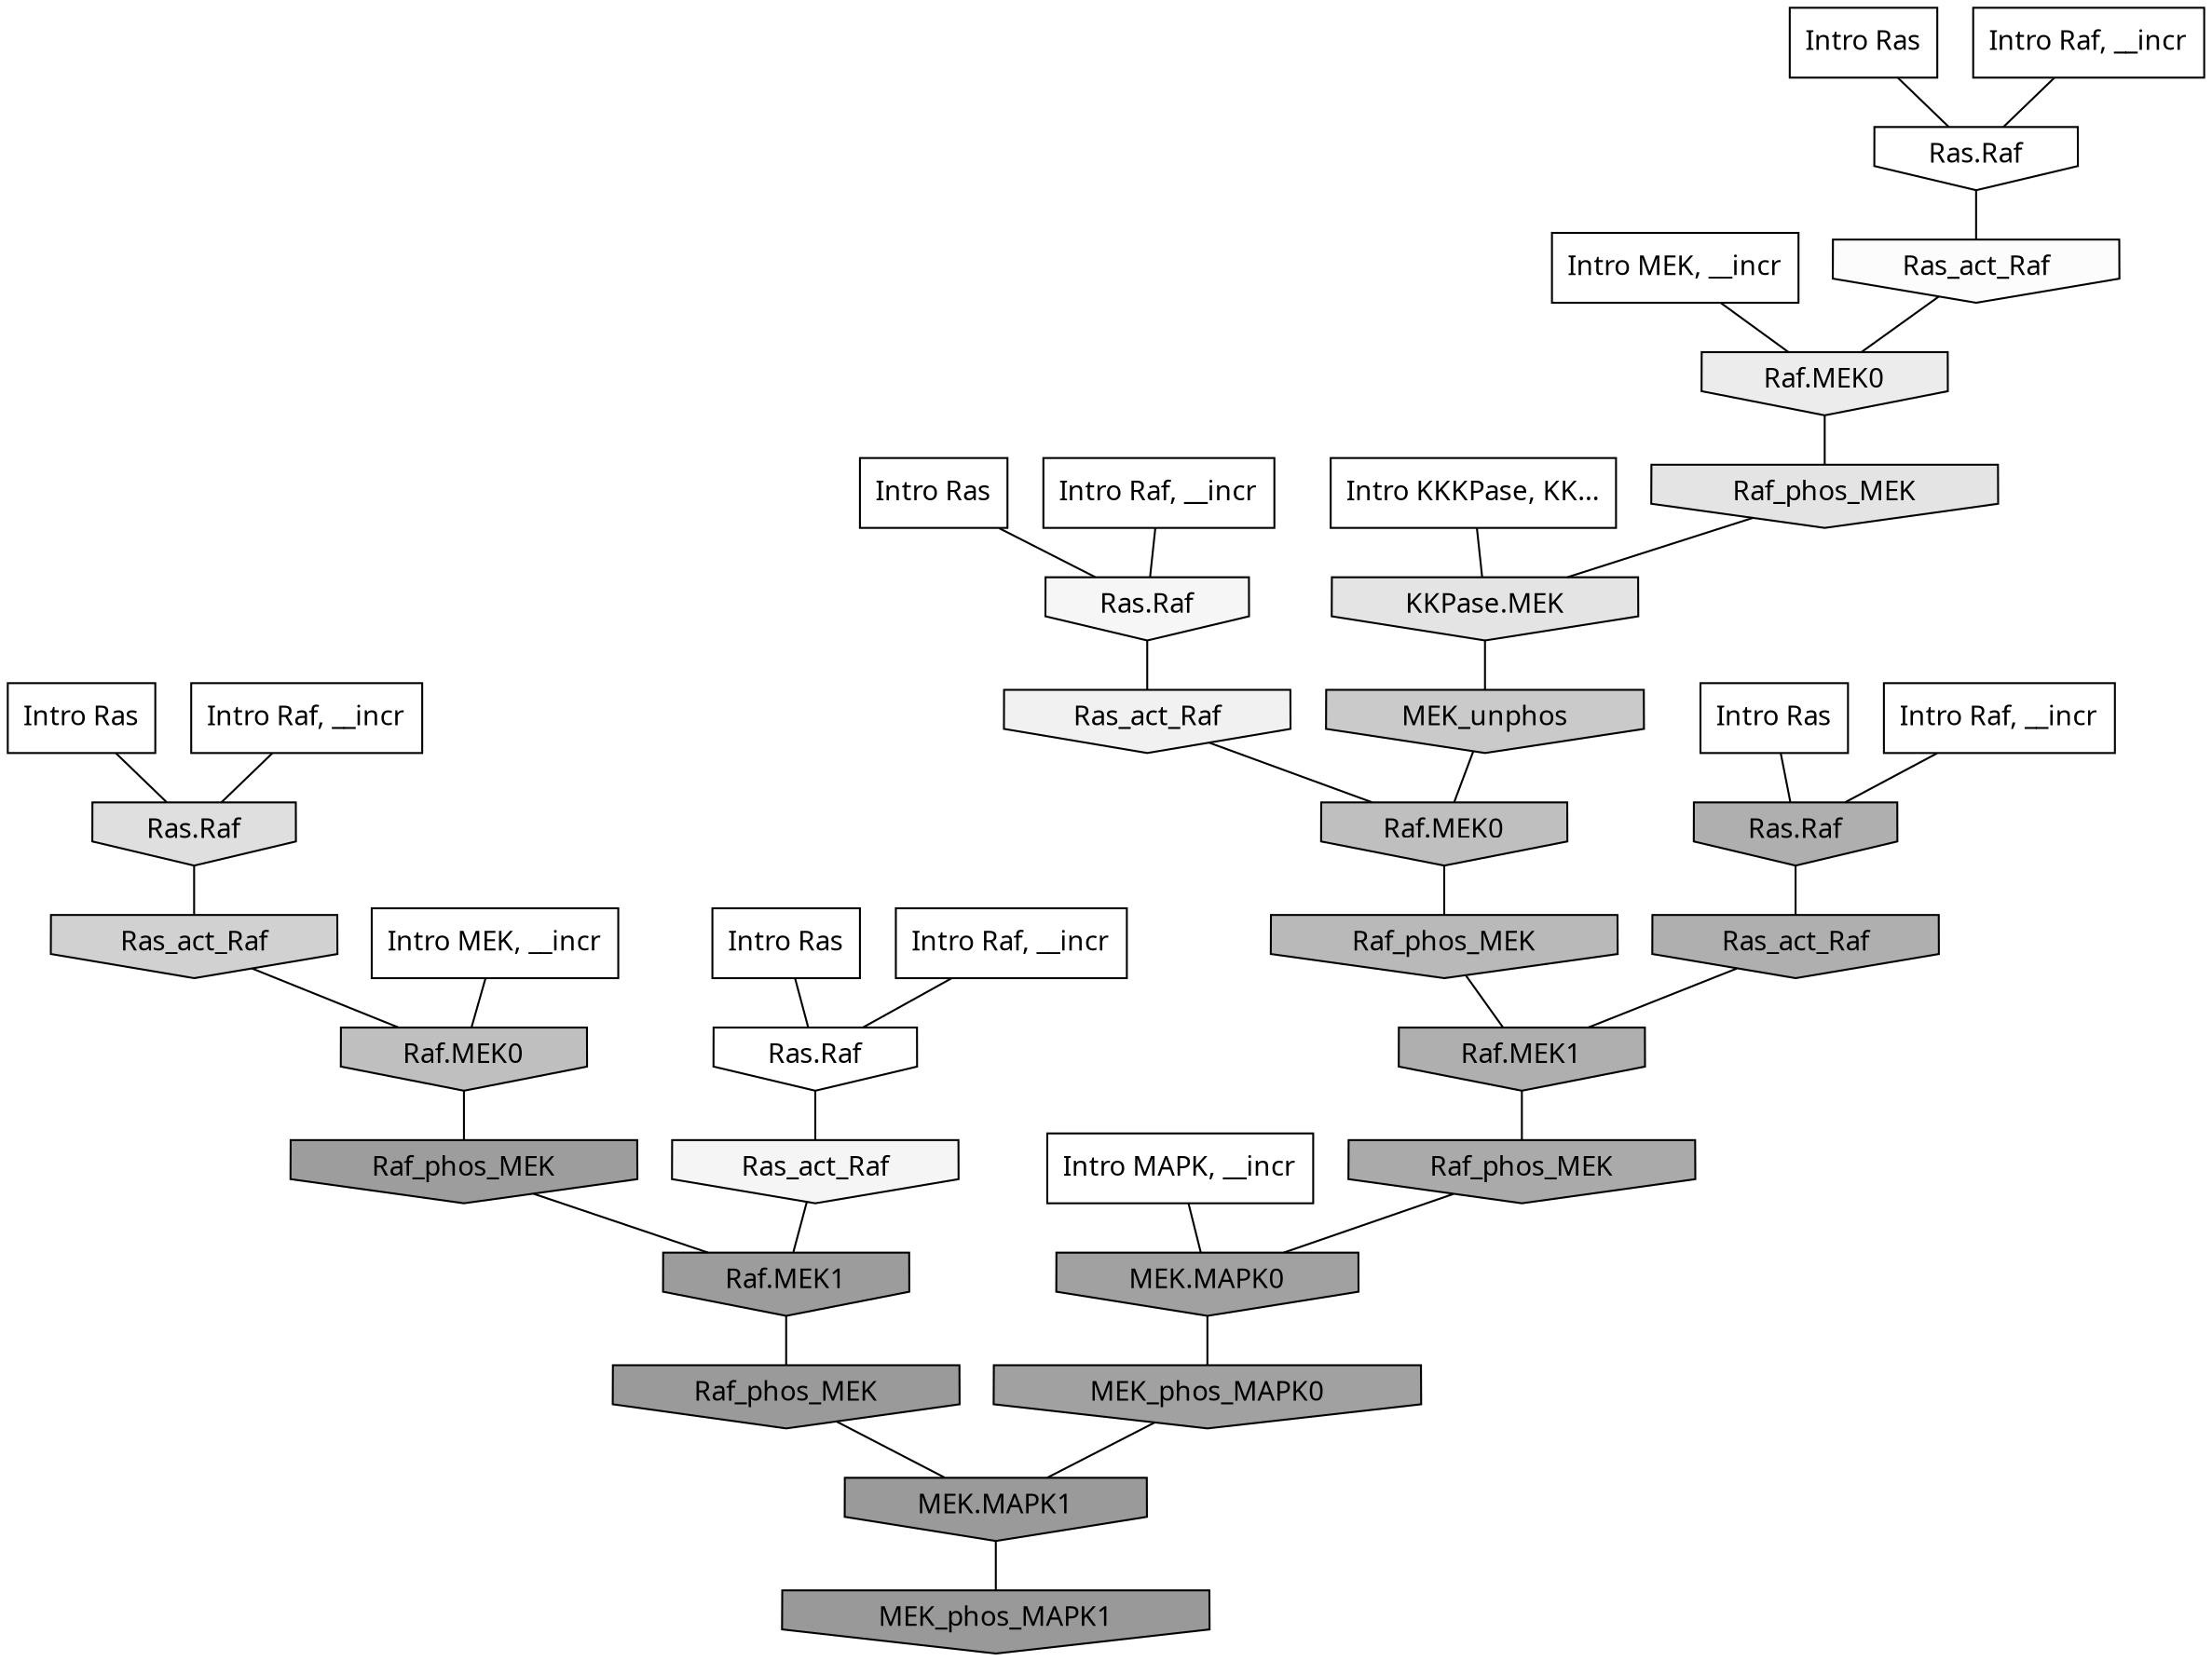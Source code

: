digraph G{
  rankdir="TB";
  ranksep=0.30;
  node [fontname="CMU Serif"];
  edge [fontname="CMU Serif"];
  
  1 [label="Intro Ras", shape=rectangle, style=filled, fillcolor="0.000 0.000 1.000"]
  
  2 [label="Intro Ras", shape=rectangle, style=filled, fillcolor="0.000 0.000 1.000"]
  
  5 [label="Intro Ras", shape=rectangle, style=filled, fillcolor="0.000 0.000 1.000"]
  
  10 [label="Intro Ras", shape=rectangle, style=filled, fillcolor="0.000 0.000 1.000"]
  
  24 [label="Intro Ras", shape=rectangle, style=filled, fillcolor="0.000 0.000 1.000"]
  
  277 [label="Intro Raf, __incr", shape=rectangle, style=filled, fillcolor="0.000 0.000 1.000"]
  
  411 [label="Intro Raf, __incr", shape=rectangle, style=filled, fillcolor="0.000 0.000 1.000"]
  
  449 [label="Intro Raf, __incr", shape=rectangle, style=filled, fillcolor="0.000 0.000 1.000"]
  
  837 [label="Intro Raf, __incr", shape=rectangle, style=filled, fillcolor="0.000 0.000 1.000"]
  
  1096 [label="Intro Raf, __incr", shape=rectangle, style=filled, fillcolor="0.000 0.000 1.000"]
  
  1698 [label="Intro MEK, __incr", shape=rectangle, style=filled, fillcolor="0.000 0.000 1.000"]
  
  1782 [label="Intro MEK, __incr", shape=rectangle, style=filled, fillcolor="0.000 0.000 1.000"]
  
  2138 [label="Intro MAPK, __incr", shape=rectangle, style=filled, fillcolor="0.000 0.000 1.000"]
  
  3192 [label="Intro KKKPase, KK...", shape=rectangle, style=filled, fillcolor="0.000 0.000 1.000"]
  
  3236 [label="Ras.Raf", shape=invhouse, style=filled, fillcolor="0.000 0.000 1.000"]
  
  3256 [label="Ras.Raf", shape=invhouse, style=filled, fillcolor="0.000 0.000 1.000"]
  
  3404 [label="Ras_act_Raf", shape=invhouse, style=filled, fillcolor="0.000 0.000 0.986"]
  
  3562 [label="Ras.Raf", shape=invhouse, style=filled, fillcolor="0.000 0.000 0.961"]
  
  3581 [label="Ras_act_Raf", shape=invhouse, style=filled, fillcolor="0.000 0.000 0.958"]
  
  3738 [label="Ras_act_Raf", shape=invhouse, style=filled, fillcolor="0.000 0.000 0.942"]
  
  4035 [label="Raf.MEK0", shape=invhouse, style=filled, fillcolor="0.000 0.000 0.923"]
  
  4463 [label="Raf_phos_MEK", shape=invhouse, style=filled, fillcolor="0.000 0.000 0.892"]
  
  4481 [label="KKPase.MEK", shape=invhouse, style=filled, fillcolor="0.000 0.000 0.891"]
  
  4758 [label="Ras.Raf", shape=invhouse, style=filled, fillcolor="0.000 0.000 0.873"]
  
  5634 [label="Ras_act_Raf", shape=invhouse, style=filled, fillcolor="0.000 0.000 0.820"]
  
  6206 [label="MEK_unphos", shape=invhouse, style=filled, fillcolor="0.000 0.000 0.790"]
  
  7248 [label="Raf.MEK0", shape=invhouse, style=filled, fillcolor="0.000 0.000 0.750"]
  
  7265 [label="Raf.MEK0", shape=invhouse, style=filled, fillcolor="0.000 0.000 0.750"]
  
  8000 [label="Raf_phos_MEK", shape=invhouse, style=filled, fillcolor="0.000 0.000 0.726"]
  
  9338 [label="Ras.Raf", shape=invhouse, style=filled, fillcolor="0.000 0.000 0.687"]
  
  9409 [label="Ras_act_Raf", shape=invhouse, style=filled, fillcolor="0.000 0.000 0.685"]
  
  9419 [label="Raf.MEK1", shape=invhouse, style=filled, fillcolor="0.000 0.000 0.685"]
  
  10339 [label="Raf_phos_MEK", shape=invhouse, style=filled, fillcolor="0.000 0.000 0.665"]
  
  12059 [label="MEK.MAPK0", shape=invhouse, style=filled, fillcolor="0.000 0.000 0.632"]
  
  12154 [label="MEK_phos_MAPK0", shape=invhouse, style=filled, fillcolor="0.000 0.000 0.630"]
  
  13070 [label="Raf_phos_MEK", shape=invhouse, style=filled, fillcolor="0.000 0.000 0.615"]
  
  13268 [label="Raf.MEK1", shape=invhouse, style=filled, fillcolor="0.000 0.000 0.611"]
  
  13655 [label="Raf_phos_MEK", shape=invhouse, style=filled, fillcolor="0.000 0.000 0.605"]
  
  13659 [label="MEK.MAPK1", shape=invhouse, style=filled, fillcolor="0.000 0.000 0.605"]
  
  14038 [label="MEK_phos_MAPK1", shape=invhouse, style=filled, fillcolor="0.000 0.000 0.600"]
  
  
  13659 -> 14038 [dir=none, color="0.000 0.000 0.000"] 
  13655 -> 13659 [dir=none, color="0.000 0.000 0.000"] 
  13268 -> 13655 [dir=none, color="0.000 0.000 0.000"] 
  13070 -> 13268 [dir=none, color="0.000 0.000 0.000"] 
  12154 -> 13659 [dir=none, color="0.000 0.000 0.000"] 
  12059 -> 12154 [dir=none, color="0.000 0.000 0.000"] 
  10339 -> 12059 [dir=none, color="0.000 0.000 0.000"] 
  9419 -> 10339 [dir=none, color="0.000 0.000 0.000"] 
  9409 -> 9419 [dir=none, color="0.000 0.000 0.000"] 
  9338 -> 9409 [dir=none, color="0.000 0.000 0.000"] 
  8000 -> 9419 [dir=none, color="0.000 0.000 0.000"] 
  7265 -> 8000 [dir=none, color="0.000 0.000 0.000"] 
  7248 -> 13070 [dir=none, color="0.000 0.000 0.000"] 
  6206 -> 7265 [dir=none, color="0.000 0.000 0.000"] 
  5634 -> 7248 [dir=none, color="0.000 0.000 0.000"] 
  4758 -> 5634 [dir=none, color="0.000 0.000 0.000"] 
  4481 -> 6206 [dir=none, color="0.000 0.000 0.000"] 
  4463 -> 4481 [dir=none, color="0.000 0.000 0.000"] 
  4035 -> 4463 [dir=none, color="0.000 0.000 0.000"] 
  3738 -> 7265 [dir=none, color="0.000 0.000 0.000"] 
  3581 -> 13268 [dir=none, color="0.000 0.000 0.000"] 
  3562 -> 3738 [dir=none, color="0.000 0.000 0.000"] 
  3404 -> 4035 [dir=none, color="0.000 0.000 0.000"] 
  3256 -> 3404 [dir=none, color="0.000 0.000 0.000"] 
  3236 -> 3581 [dir=none, color="0.000 0.000 0.000"] 
  3192 -> 4481 [dir=none, color="0.000 0.000 0.000"] 
  2138 -> 12059 [dir=none, color="0.000 0.000 0.000"] 
  1782 -> 7248 [dir=none, color="0.000 0.000 0.000"] 
  1698 -> 4035 [dir=none, color="0.000 0.000 0.000"] 
  1096 -> 4758 [dir=none, color="0.000 0.000 0.000"] 
  837 -> 3236 [dir=none, color="0.000 0.000 0.000"] 
  449 -> 9338 [dir=none, color="0.000 0.000 0.000"] 
  411 -> 3562 [dir=none, color="0.000 0.000 0.000"] 
  277 -> 3256 [dir=none, color="0.000 0.000 0.000"] 
  24 -> 3256 [dir=none, color="0.000 0.000 0.000"] 
  10 -> 3236 [dir=none, color="0.000 0.000 0.000"] 
  5 -> 9338 [dir=none, color="0.000 0.000 0.000"] 
  2 -> 3562 [dir=none, color="0.000 0.000 0.000"] 
  1 -> 4758 [dir=none, color="0.000 0.000 0.000"] 
  
  }

